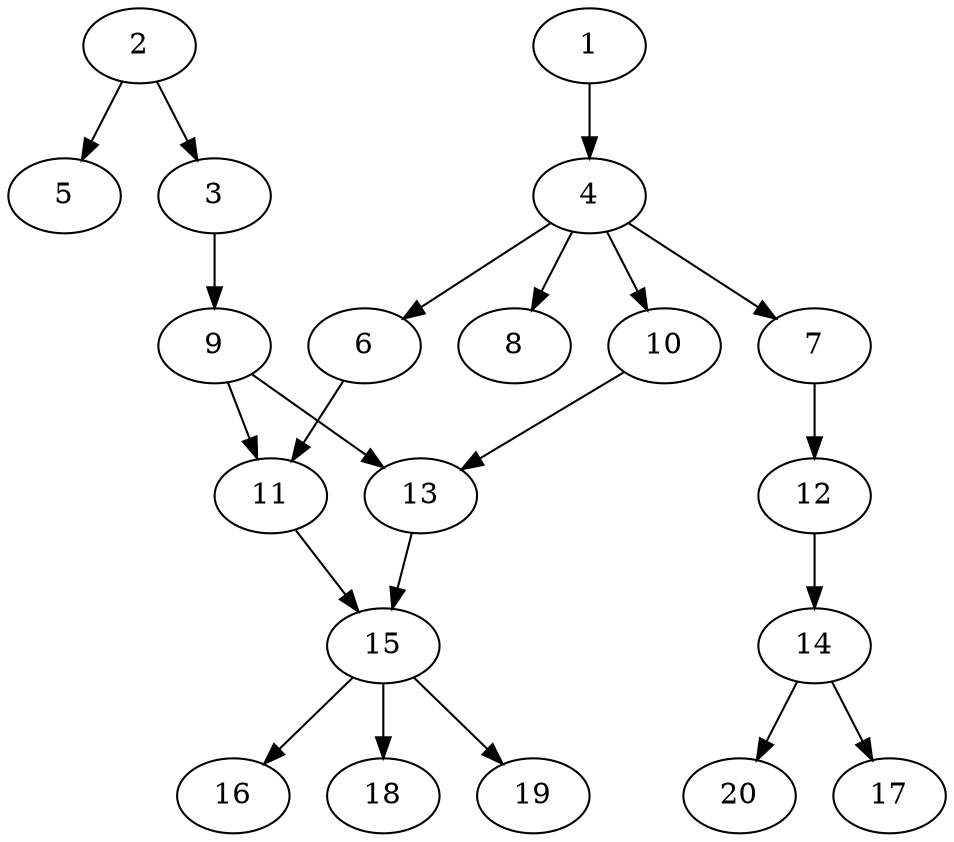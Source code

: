 // DAG automatically generated by daggen at Sat Jul 27 15:37:47 2019
// ./daggen --dot -n 20 --ccr 0.5 --fat 0.5 --regular 0.5 --density 0.4 --mindata 5242880 --maxdata 52428800 
digraph G {
  1 [size="83535872", alpha="0.07", expect_size="41767936"] 
  1 -> 4 [size ="41767936"]
  2 [size="71276544", alpha="0.07", expect_size="35638272"] 
  2 -> 3 [size ="35638272"]
  2 -> 5 [size ="35638272"]
  3 [size="80570368", alpha="0.19", expect_size="40285184"] 
  3 -> 9 [size ="40285184"]
  4 [size="84940800", alpha="0.08", expect_size="42470400"] 
  4 -> 6 [size ="42470400"]
  4 -> 7 [size ="42470400"]
  4 -> 8 [size ="42470400"]
  4 -> 10 [size ="42470400"]
  5 [size="44855296", alpha="0.15", expect_size="22427648"] 
  6 [size="33648640", alpha="0.07", expect_size="16824320"] 
  6 -> 11 [size ="16824320"]
  7 [size="13461504", alpha="0.09", expect_size="6730752"] 
  7 -> 12 [size ="6730752"]
  8 [size="64940032", alpha="0.15", expect_size="32470016"] 
  9 [size="91822080", alpha="0.05", expect_size="45911040"] 
  9 -> 11 [size ="45911040"]
  9 -> 13 [size ="45911040"]
  10 [size="69849088", alpha="0.06", expect_size="34924544"] 
  10 -> 13 [size ="34924544"]
  11 [size="53035008", alpha="0.09", expect_size="26517504"] 
  11 -> 15 [size ="26517504"]
  12 [size="86142976", alpha="0.13", expect_size="43071488"] 
  12 -> 14 [size ="43071488"]
  13 [size="23767040", alpha="0.16", expect_size="11883520"] 
  13 -> 15 [size ="11883520"]
  14 [size="20539392", alpha="0.10", expect_size="10269696"] 
  14 -> 17 [size ="10269696"]
  14 -> 20 [size ="10269696"]
  15 [size="57288704", alpha="0.14", expect_size="28644352"] 
  15 -> 16 [size ="28644352"]
  15 -> 18 [size ="28644352"]
  15 -> 19 [size ="28644352"]
  16 [size="34506752", alpha="0.11", expect_size="17253376"] 
  17 [size="65781760", alpha="0.05", expect_size="32890880"] 
  18 [size="11929600", alpha="0.14", expect_size="5964800"] 
  19 [size="82137088", alpha="0.07", expect_size="41068544"] 
  20 [size="103806976", alpha="0.07", expect_size="51903488"] 
}
